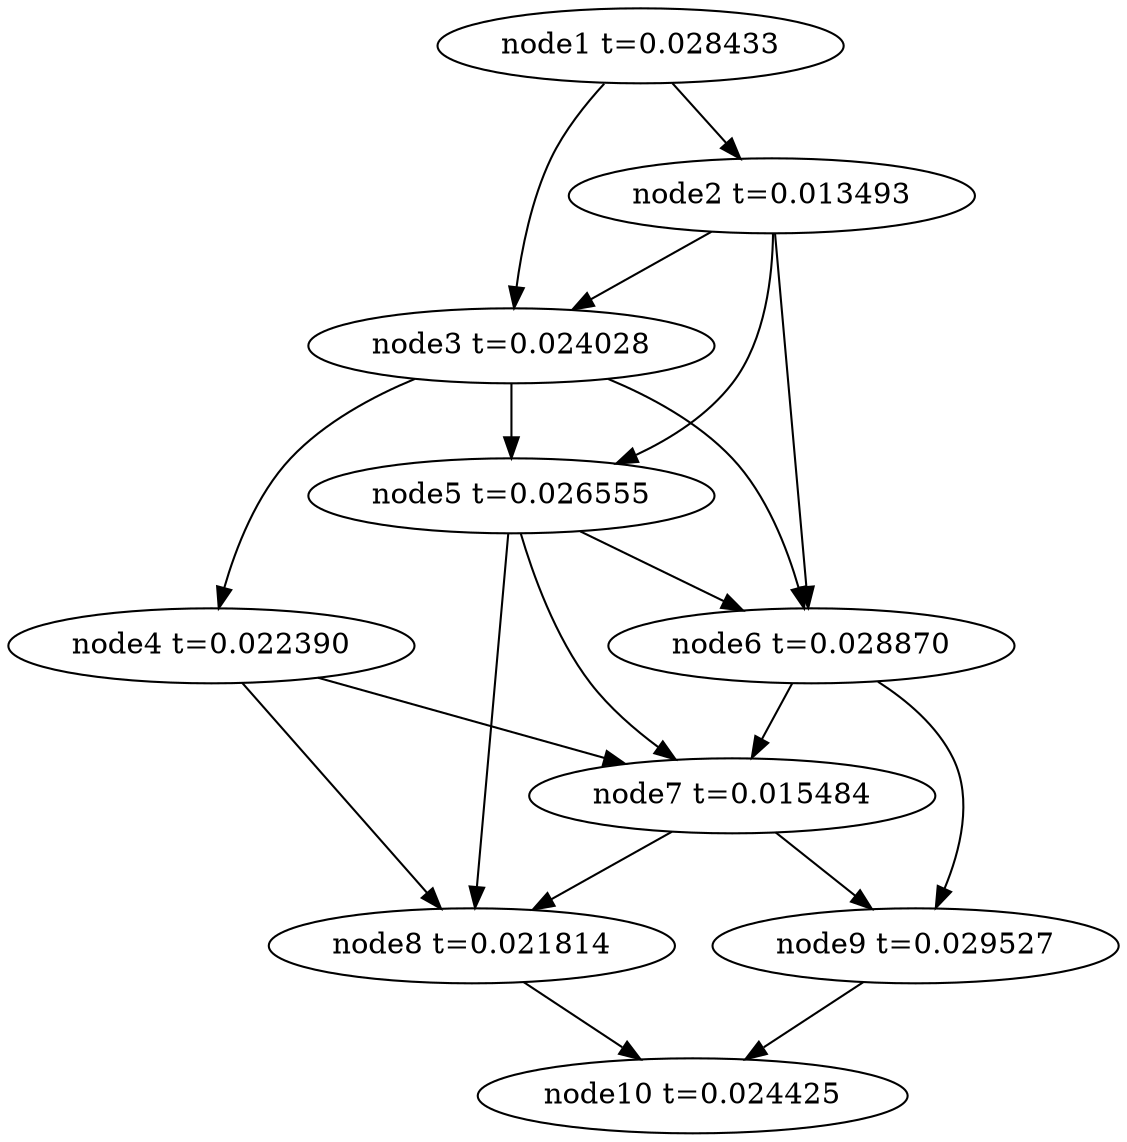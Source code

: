 digraph g{
	node10[label="node10 t=0.024425"]
	node9 -> node10
	node9[label="node9 t=0.029527"];
	node8 -> node10
	node8[label="node8 t=0.021814"];
	node7 -> node9
	node7 -> node8
	node7[label="node7 t=0.015484"];
	node6 -> node9
	node6 -> node7
	node6[label="node6 t=0.028870"];
	node5 -> node8
	node5 -> node7
	node5 -> node6
	node5[label="node5 t=0.026555"];
	node4 -> node8
	node4 -> node7
	node4[label="node4 t=0.022390"];
	node3 -> node6
	node3 -> node5
	node3 -> node4
	node3[label="node3 t=0.024028"];
	node2 -> node6
	node2 -> node5
	node2 -> node3
	node2[label="node2 t=0.013493"];
	node1 -> node3
	node1 -> node2
	node1[label="node1 t=0.028433"];
}
